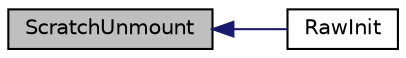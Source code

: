 digraph "ScratchUnmount"
{
  edge [fontname="Helvetica",fontsize="10",labelfontname="Helvetica",labelfontsize="10"];
  node [fontname="Helvetica",fontsize="10",shape=record];
  rankdir="LR";
  Node1 [label="ScratchUnmount",height=0.2,width=0.4,color="black", fillcolor="grey75", style="filled", fontcolor="black"];
  Node1 -> Node2 [dir="back",color="midnightblue",fontsize="10",style="solid",fontname="Helvetica"];
  Node2 [label="RawInit",height=0.2,width=0.4,color="black", fillcolor="white", style="filled",URL="$_w_f_mac_8c.html#a603b51b2b499556c0633b2af9b06ee9a"];
}
